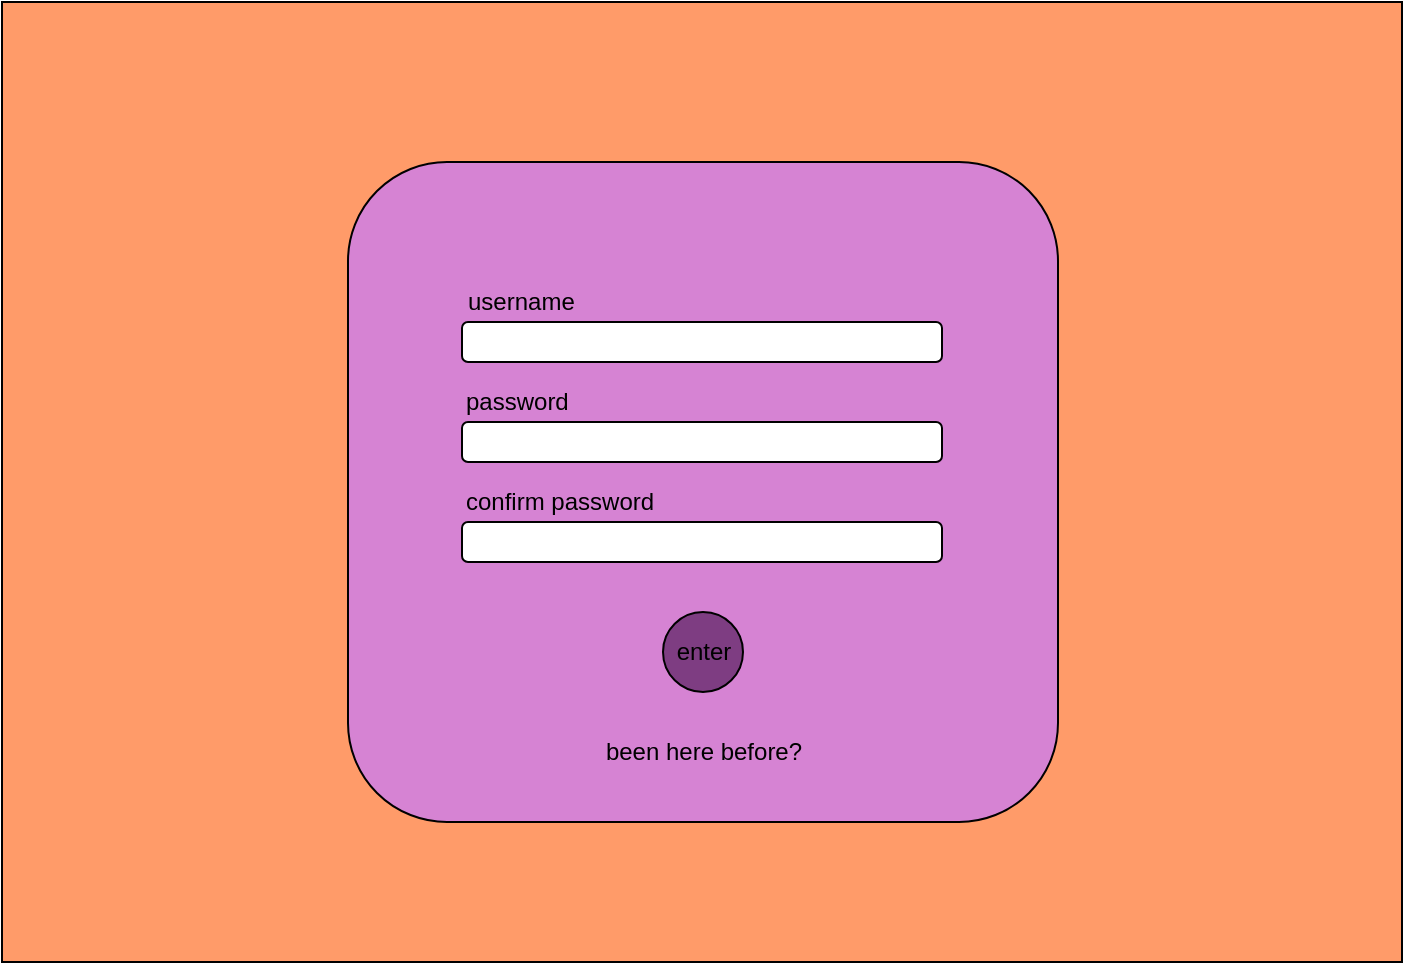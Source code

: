 <mxfile>
    <diagram id="fsypWetkUTwWJ72YXS84" name="Page-1">
        <mxGraphModel dx="1367" dy="727" grid="1" gridSize="10" guides="1" tooltips="1" connect="1" arrows="1" fold="1" page="1" pageScale="1" pageWidth="850" pageHeight="1100" math="0" shadow="0">
            <root>
                <mxCell id="0"/>
                <mxCell id="1" parent="0"/>
                <mxCell id="2" value="" style="rounded=0;whiteSpace=wrap;html=1;fillColor=#FF9B69;" parent="1" vertex="1">
                    <mxGeometry x="75" y="310" width="700" height="480" as="geometry"/>
                </mxCell>
                <mxCell id="3" value="" style="rounded=1;whiteSpace=wrap;html=1;fillColor=#D683D3;" parent="1" vertex="1">
                    <mxGeometry x="248" y="390" width="355" height="330" as="geometry"/>
                </mxCell>
                <mxCell id="4" value="" style="rounded=1;whiteSpace=wrap;html=1;" parent="1" vertex="1">
                    <mxGeometry x="305" y="470" width="240" height="20" as="geometry"/>
                </mxCell>
                <mxCell id="5" value="" style="rounded=1;whiteSpace=wrap;html=1;" parent="1" vertex="1">
                    <mxGeometry x="305" y="520" width="240" height="20" as="geometry"/>
                </mxCell>
                <mxCell id="7" value="password" style="text;html=1;strokeColor=none;fillColor=none;align=left;verticalAlign=middle;whiteSpace=wrap;rounded=0;" parent="1" vertex="1">
                    <mxGeometry x="305" y="500" width="115" height="20" as="geometry"/>
                </mxCell>
                <mxCell id="8" value="username" style="text;html=1;strokeColor=none;fillColor=none;align=left;verticalAlign=middle;whiteSpace=wrap;rounded=0;" parent="1" vertex="1">
                    <mxGeometry x="305.5" y="450" width="115" height="20" as="geometry"/>
                </mxCell>
                <mxCell id="9" value="" style="ellipse;whiteSpace=wrap;html=1;fillColor=#7E3D82;" parent="1" vertex="1">
                    <mxGeometry x="405.5" y="615" width="40" height="40" as="geometry"/>
                </mxCell>
                <mxCell id="10" value="&lt;font style=&quot;font-size: 12px&quot;&gt;enter&lt;/font&gt;" style="text;html=1;strokeColor=none;fillColor=none;align=center;verticalAlign=middle;whiteSpace=wrap;rounded=0;" parent="1" vertex="1">
                    <mxGeometry x="415.5" y="625" width="20" height="20" as="geometry"/>
                </mxCell>
                <mxCell id="13" value="been here before?" style="text;html=1;strokeColor=none;fillColor=none;align=center;verticalAlign=middle;whiteSpace=wrap;rounded=0;" parent="1" vertex="1">
                    <mxGeometry x="370.5" y="675" width="110" height="20" as="geometry"/>
                </mxCell>
                <mxCell id="15" value="" style="rounded=1;whiteSpace=wrap;html=1;" parent="1" vertex="1">
                    <mxGeometry x="305" y="570" width="240" height="20" as="geometry"/>
                </mxCell>
                <mxCell id="16" value="confirm password" style="text;html=1;strokeColor=none;fillColor=none;align=left;verticalAlign=middle;whiteSpace=wrap;rounded=0;" parent="1" vertex="1">
                    <mxGeometry x="305" y="550" width="115" height="20" as="geometry"/>
                </mxCell>
            </root>
        </mxGraphModel>
    </diagram>
</mxfile>